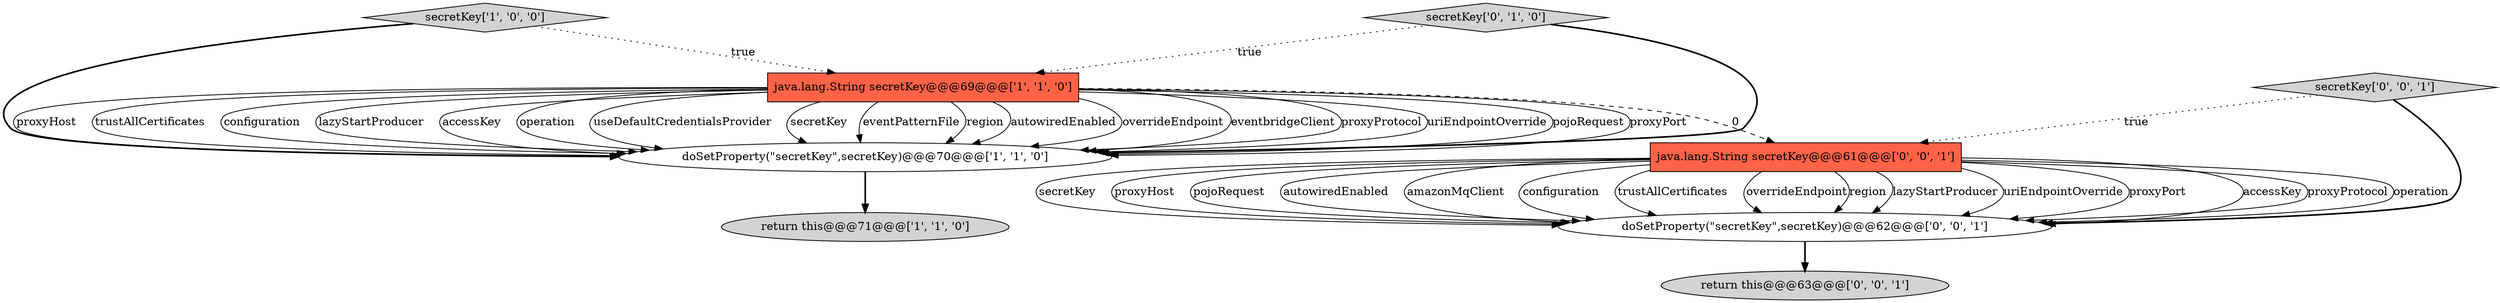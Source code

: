 digraph {
2 [style = filled, label = "return this@@@71@@@['1', '1', '0']", fillcolor = lightgray, shape = ellipse image = "AAA0AAABBB1BBB"];
8 [style = filled, label = "secretKey['0', '0', '1']", fillcolor = lightgray, shape = diamond image = "AAA0AAABBB3BBB"];
1 [style = filled, label = "java.lang.String secretKey@@@69@@@['1', '1', '0']", fillcolor = tomato, shape = box image = "AAA0AAABBB1BBB"];
6 [style = filled, label = "return this@@@63@@@['0', '0', '1']", fillcolor = lightgray, shape = ellipse image = "AAA0AAABBB3BBB"];
7 [style = filled, label = "doSetProperty(\"secretKey\",secretKey)@@@62@@@['0', '0', '1']", fillcolor = white, shape = ellipse image = "AAA0AAABBB3BBB"];
5 [style = filled, label = "java.lang.String secretKey@@@61@@@['0', '0', '1']", fillcolor = tomato, shape = box image = "AAA0AAABBB3BBB"];
3 [style = filled, label = "doSetProperty(\"secretKey\",secretKey)@@@70@@@['1', '1', '0']", fillcolor = white, shape = ellipse image = "AAA0AAABBB1BBB"];
0 [style = filled, label = "secretKey['1', '0', '0']", fillcolor = lightgray, shape = diamond image = "AAA0AAABBB1BBB"];
4 [style = filled, label = "secretKey['0', '1', '0']", fillcolor = lightgray, shape = diamond image = "AAA0AAABBB2BBB"];
0->3 [style = bold, label=""];
5->7 [style = solid, label="accessKey"];
4->3 [style = bold, label=""];
1->3 [style = solid, label="region"];
5->7 [style = solid, label="proxyProtocol"];
5->7 [style = solid, label="operation"];
1->5 [style = dashed, label="0"];
5->7 [style = solid, label="secretKey"];
4->1 [style = dotted, label="true"];
1->3 [style = solid, label="autowiredEnabled"];
1->3 [style = solid, label="overrideEndpoint"];
1->3 [style = solid, label="eventbridgeClient"];
1->3 [style = solid, label="proxyProtocol"];
1->3 [style = solid, label="uriEndpointOverride"];
5->7 [style = solid, label="proxyHost"];
1->3 [style = solid, label="pojoRequest"];
5->7 [style = solid, label="pojoRequest"];
1->3 [style = solid, label="proxyPort"];
1->3 [style = solid, label="proxyHost"];
1->3 [style = solid, label="trustAllCertificates"];
1->3 [style = solid, label="configuration"];
8->7 [style = bold, label=""];
5->7 [style = solid, label="autowiredEnabled"];
5->7 [style = solid, label="amazonMqClient"];
5->7 [style = solid, label="configuration"];
3->2 [style = bold, label=""];
5->7 [style = solid, label="trustAllCertificates"];
8->5 [style = dotted, label="true"];
1->3 [style = solid, label="lazyStartProducer"];
1->3 [style = solid, label="accessKey"];
7->6 [style = bold, label=""];
5->7 [style = solid, label="overrideEndpoint"];
1->3 [style = solid, label="operation"];
5->7 [style = solid, label="region"];
1->3 [style = solid, label="useDefaultCredentialsProvider"];
5->7 [style = solid, label="lazyStartProducer"];
5->7 [style = solid, label="uriEndpointOverride"];
5->7 [style = solid, label="proxyPort"];
1->3 [style = solid, label="secretKey"];
0->1 [style = dotted, label="true"];
1->3 [style = solid, label="eventPatternFile"];
}
